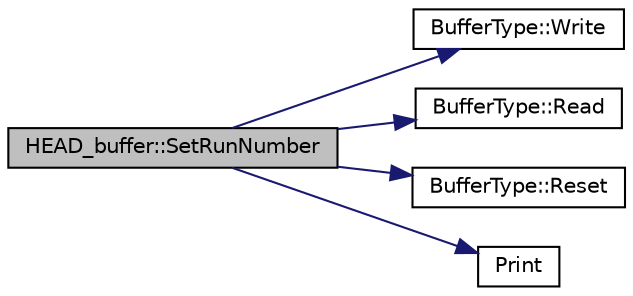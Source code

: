 digraph "HEAD_buffer::SetRunNumber"
{
  edge [fontname="Helvetica",fontsize="10",labelfontname="Helvetica",labelfontsize="10"];
  node [fontname="Helvetica",fontsize="10",shape=record];
  rankdir="LR";
  Node1 [label="HEAD_buffer::SetRunNumber",height=0.2,width=0.4,color="black", fillcolor="grey75", style="filled", fontcolor="black"];
  Node1 -> Node2 [color="midnightblue",fontsize="10",style="solid",fontname="Helvetica"];
  Node2 [label="BufferType::Write",height=0.2,width=0.4,color="black", fillcolor="white", style="filled",URL="$d4/d57/class_buffer_type.html#a36e4f7879ba14261a055ed8d651dc387",tooltip="Returns only false if not overloaded. "];
  Node1 -> Node3 [color="midnightblue",fontsize="10",style="solid",fontname="Helvetica"];
  Node3 [label="BufferType::Read",height=0.2,width=0.4,color="black", fillcolor="white", style="filled",URL="$d4/d57/class_buffer_type.html#a782e1d708936a5bfc1ad94b9558fcc2c",tooltip="Returns only false if not overloaded. "];
  Node1 -> Node4 [color="midnightblue",fontsize="10",style="solid",fontname="Helvetica"];
  Node4 [label="BufferType::Reset",height=0.2,width=0.4,color="black", fillcolor="white", style="filled",URL="$d4/d57/class_buffer_type.html#a2e13cabd2c5d3a208b0a97f096e1aaef",tooltip="Does nothing if not overloaded. "];
  Node1 -> Node5 [color="midnightblue",fontsize="10",style="solid",fontname="Helvetica"];
  Node5 [label="Print",height=0.2,width=0.4,color="black", fillcolor="white", style="filled",URL="$dd/dd8/_ldf_reader_8cpp.html#a1784e65c32e40cf68e49e48b09440516"];
}
